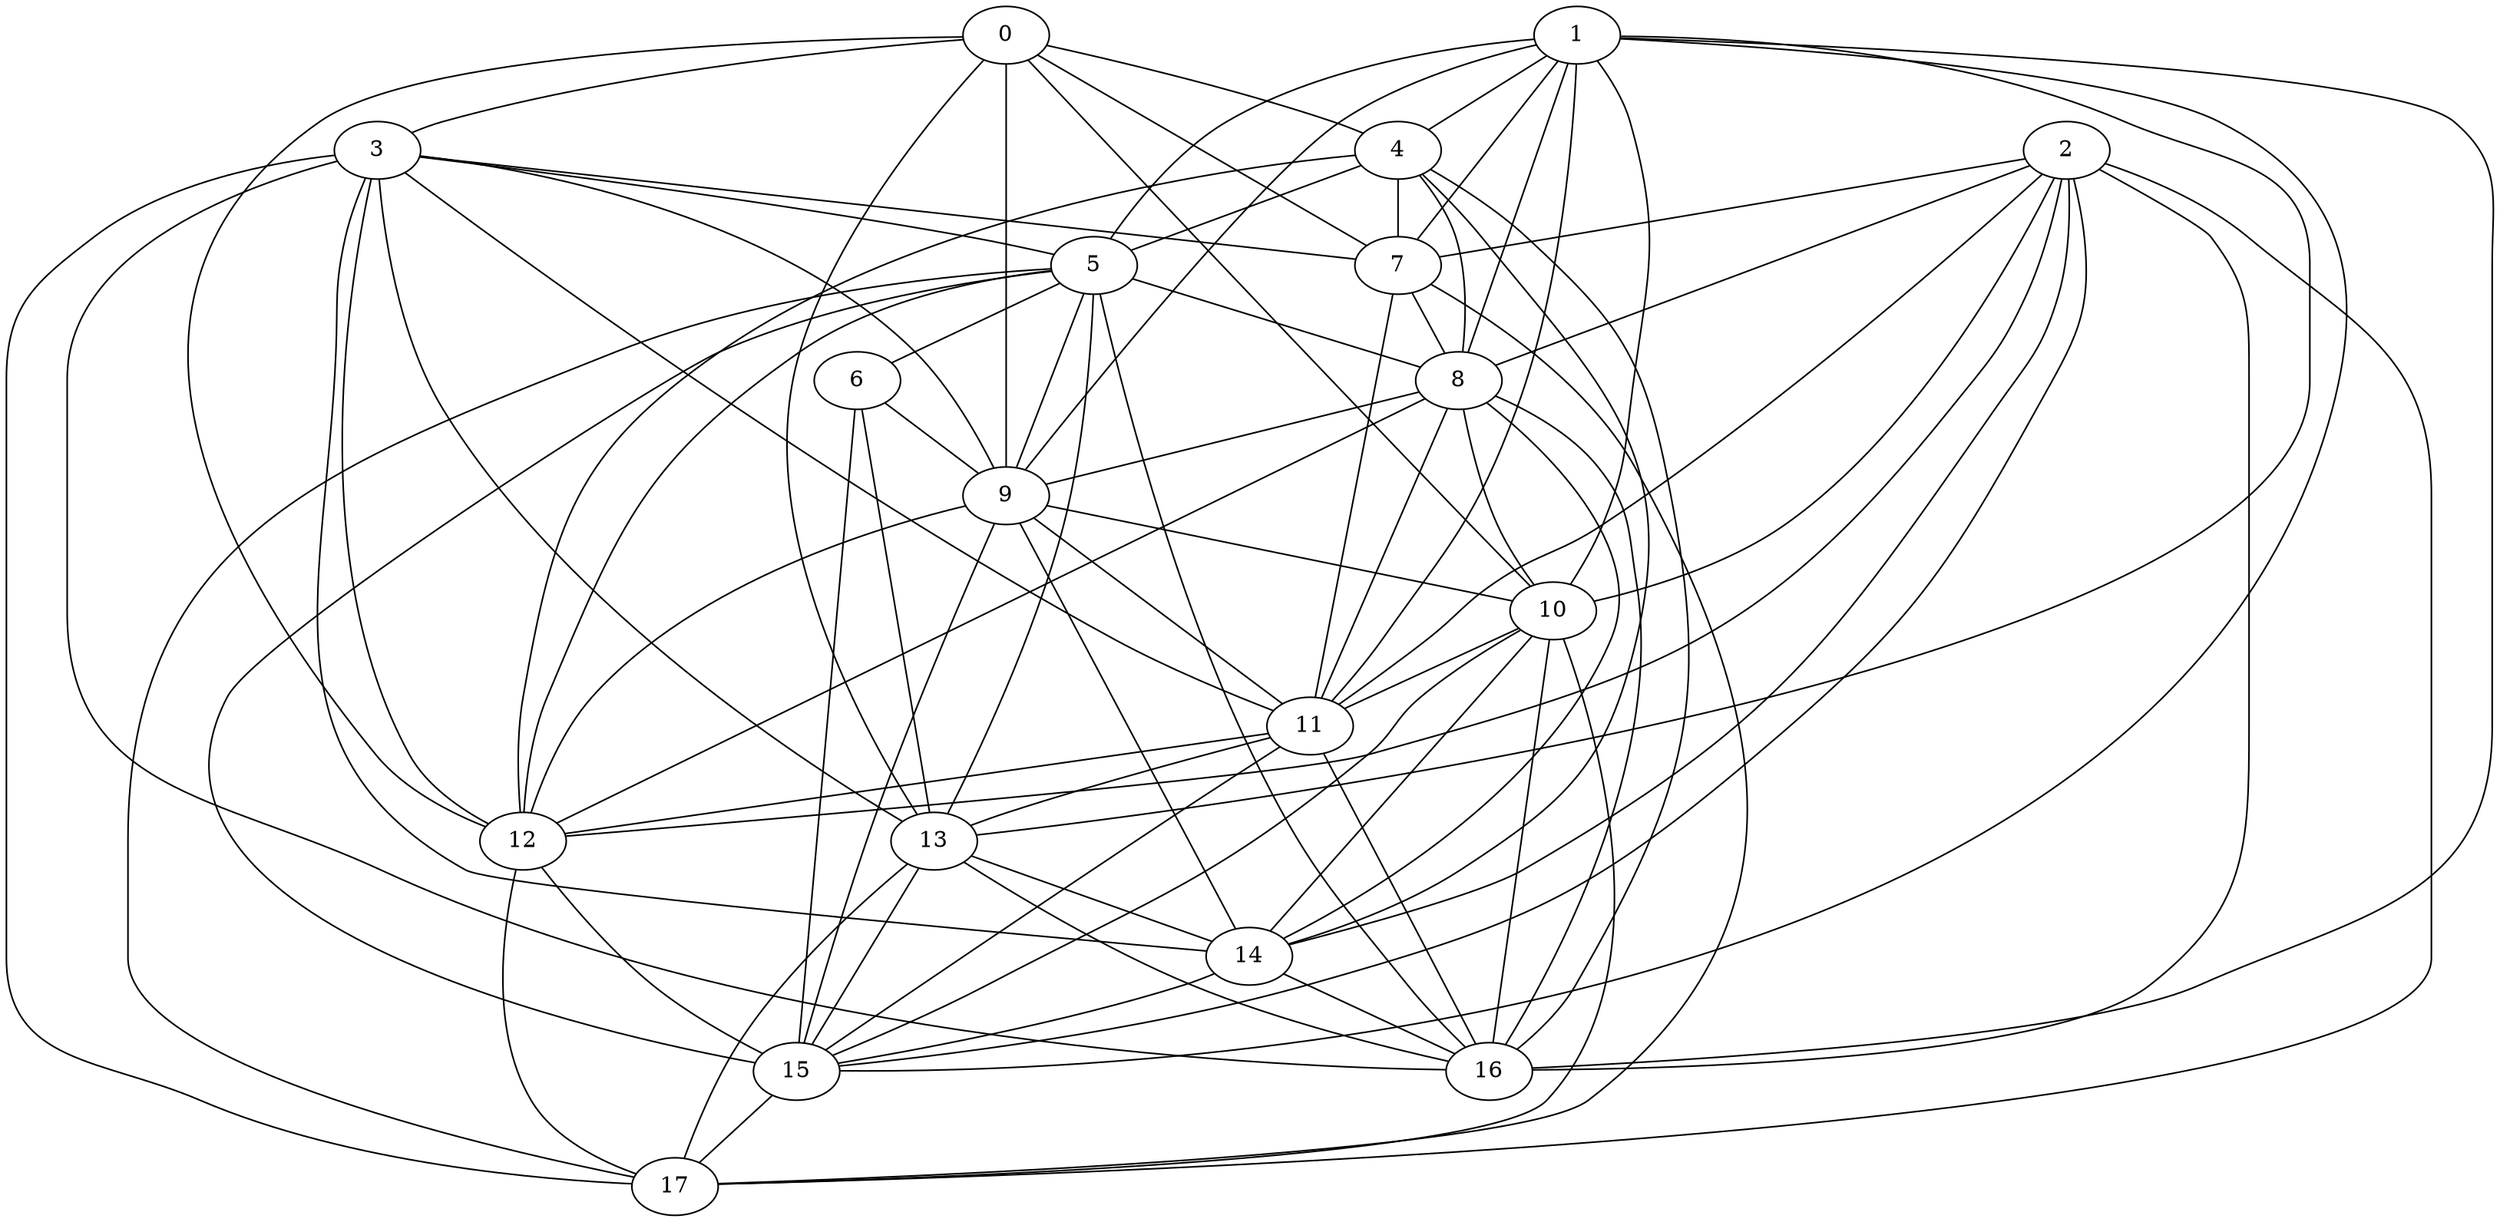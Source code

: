 graph {
	0
	1
	2
	3
	4
	5
	6
	7
	8
	9
	10
	11
	12
	13
	14
	15
	16
	17
	0 -- 3
	0 -- 4
	0 -- 7
	0 -- 9
	0 -- 10
	0 -- 12
	0 -- 13
	1 -- 4
	1 -- 5
	1 -- 7
	1 -- 8
	1 -- 9
	1 -- 10
	1 -- 11
	1 -- 13
	1 -- 15
	1 -- 16
	2 -- 7
	2 -- 8
	2 -- 10
	2 -- 11
	2 -- 12
	2 -- 14
	2 -- 15
	2 -- 16
	2 -- 17
	3 -- 5
	3 -- 7
	3 -- 9
	3 -- 11
	3 -- 12
	3 -- 13
	3 -- 14
	3 -- 16
	3 -- 17
	4 -- 5
	4 -- 7
	4 -- 8
	4 -- 12
	4 -- 14
	4 -- 16
	5 -- 6
	5 -- 8
	5 -- 9
	5 -- 12
	5 -- 13
	5 -- 15
	5 -- 16
	5 -- 17
	6 -- 9
	6 -- 13
	6 -- 15
	7 -- 8
	7 -- 11
	7 -- 17
	8 -- 9
	8 -- 10
	8 -- 11
	8 -- 12
	8 -- 14
	8 -- 16
	9 -- 10
	9 -- 11
	9 -- 12
	9 -- 14
	9 -- 15
	10 -- 11
	10 -- 14
	10 -- 15
	10 -- 16
	10 -- 17
	11 -- 12
	11 -- 13
	11 -- 15
	11 -- 16
	12 -- 15
	12 -- 17
	13 -- 14
	13 -- 15
	13 -- 16
	13 -- 17
	14 -- 15
	14 -- 16
	15 -- 17
}